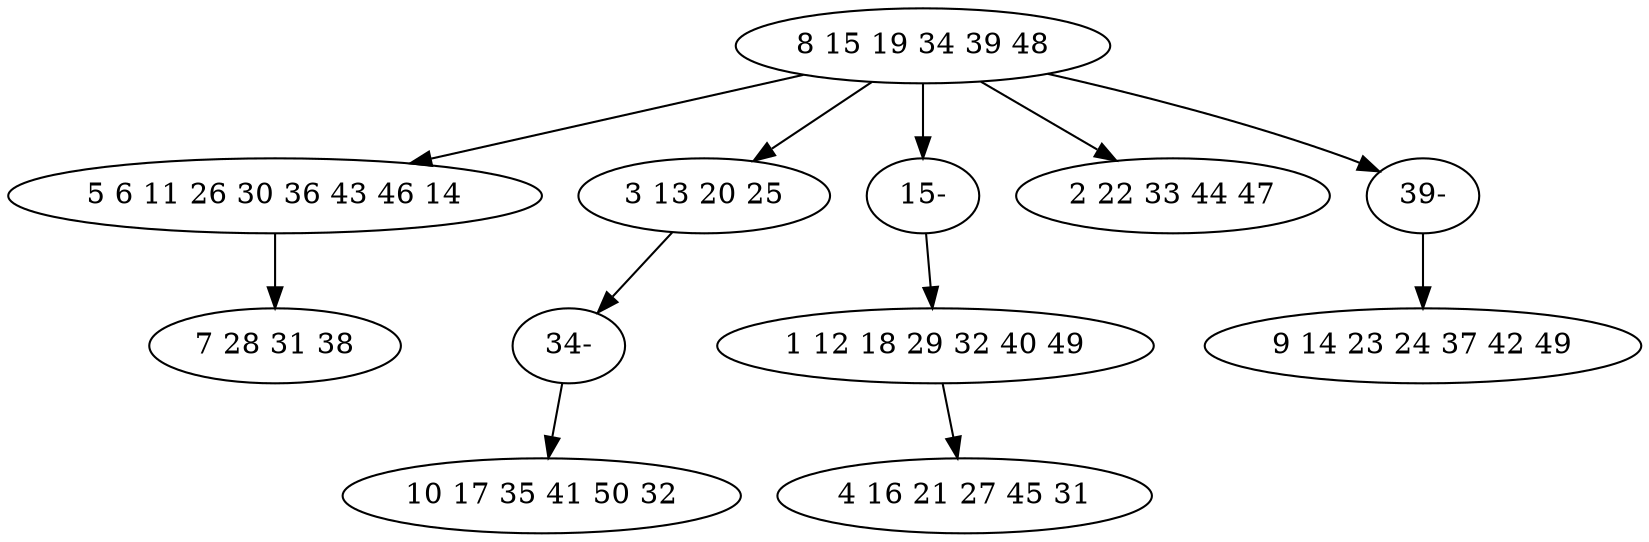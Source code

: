 digraph true_tree {
	"0" -> "1"
	"1" -> "2"
	"0" -> "3"
	"0" -> "9"
	"3" -> "10"
	"0" -> "6"
	"0" -> "11"
	"4" -> "8"
	"9" -> "4"
	"10" -> "5"
	"11" -> "7"
	"0" [label="8 15 19 34 39 48"];
	"1" [label="5 6 11 26 30 36 43 46 14"];
	"2" [label="7 28 31 38"];
	"3" [label="3 13 20 25"];
	"4" [label="1 12 18 29 32 40 49"];
	"5" [label="10 17 35 41 50 32"];
	"6" [label="2 22 33 44 47"];
	"7" [label="9 14 23 24 37 42 49"];
	"8" [label="4 16 21 27 45 31"];
	"9" [label="15-"];
	"10" [label="34-"];
	"11" [label="39-"];
}
